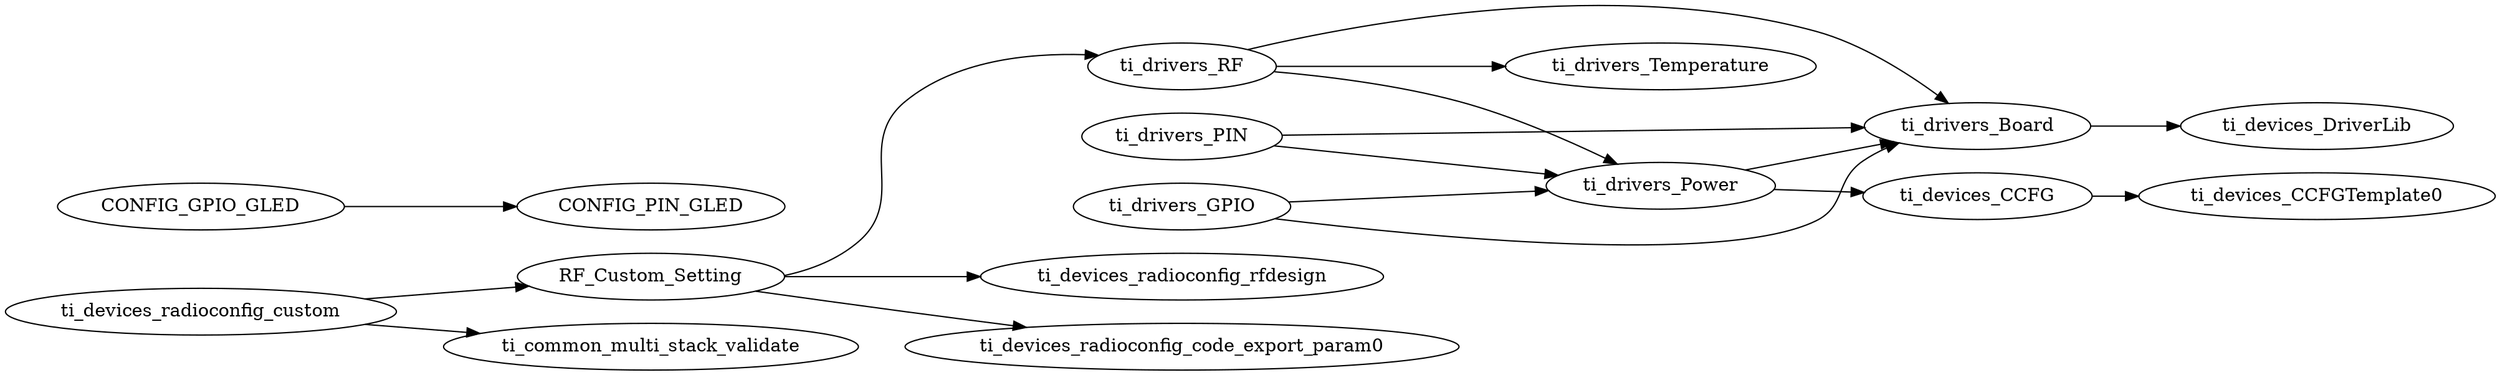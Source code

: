 digraph Model
{
    graph[rankdir=LR]

    // mod.$name=/ti/common/multi_stack_validate

    // mod.$name=/ti/devices/CCFG
    ti_devices_CCFG -> ti_devices_CCFGTemplate0

    // mod.$name=/ti/devices/CCFGTemplate

    // mod.$name=/ti/devices/DriverLib

    // mod.$name=/ti/devices/radioconfig/code_export_param

    // mod.$name=/ti/devices/radioconfig/custom
    ti_devices_radioconfig_custom -> ti_common_multi_stack_validate
    ti_devices_radioconfig_custom -> RF_Custom_Setting

    // mod.$name=/ti/devices/radioconfig/rfdesign

    // mod.$name=/ti/devices/radioconfig/settings/prop
    RF_Custom_Setting -> ti_drivers_RF
    RF_Custom_Setting -> ti_devices_radioconfig_rfdesign
    RF_Custom_Setting -> ti_devices_radioconfig_code_export_param0

    // mod.$name=/ti/drivers/Board
    ti_drivers_Board -> ti_devices_DriverLib

    // mod.$name=/ti/drivers/GPIO
    ti_drivers_GPIO -> ti_drivers_Power
    ti_drivers_GPIO -> ti_drivers_Board
    CONFIG_GPIO_GLED -> CONFIG_PIN_GLED

    // mod.$name=/ti/drivers/PIN
    ti_drivers_PIN -> ti_drivers_Power
    ti_drivers_PIN -> ti_drivers_Board

    // mod.$name=/ti/drivers/Power
    ti_drivers_Power -> ti_devices_CCFG
    ti_drivers_Power -> ti_drivers_Board

    // mod.$name=/ti/drivers/RF
    ti_drivers_RF -> ti_drivers_Temperature
    ti_drivers_RF -> ti_drivers_Power
    ti_drivers_RF -> ti_drivers_Board

    // mod.$name=/ti/drivers/RTOS

    // mod.$name=/ti/drivers/Temperature

    // mod.$name=/ti/utils/RTOS
}
